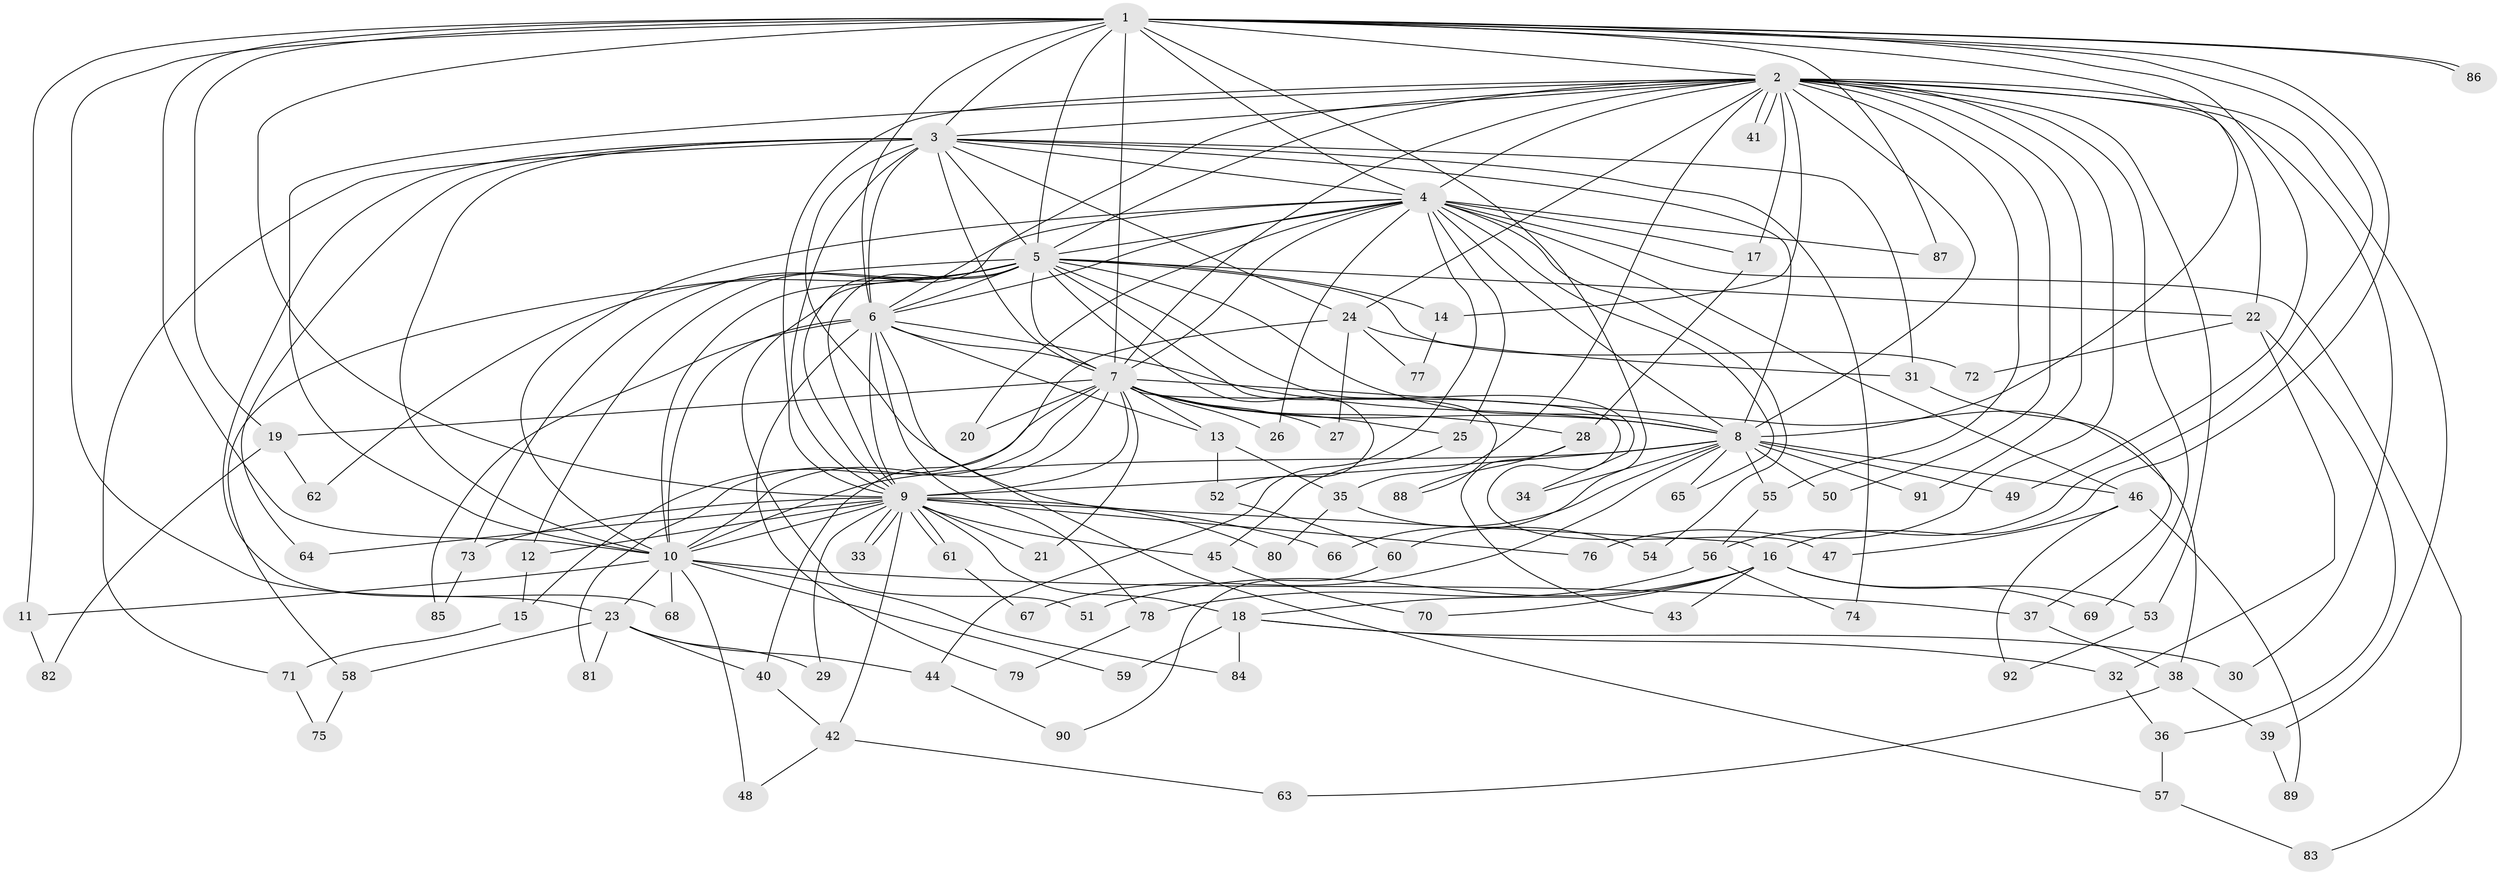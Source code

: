 // coarse degree distribution, {18: 0.028985507246376812, 20: 0.014492753623188406, 25: 0.028985507246376812, 19: 0.014492753623188406, 21: 0.014492753623188406, 15: 0.014492753623188406, 3: 0.17391304347826086, 5: 0.057971014492753624, 4: 0.07246376811594203, 7: 0.014492753623188406, 2: 0.5362318840579711, 8: 0.014492753623188406, 6: 0.014492753623188406}
// Generated by graph-tools (version 1.1) at 2025/23/03/03/25 07:23:46]
// undirected, 92 vertices, 209 edges
graph export_dot {
graph [start="1"]
  node [color=gray90,style=filled];
  1;
  2;
  3;
  4;
  5;
  6;
  7;
  8;
  9;
  10;
  11;
  12;
  13;
  14;
  15;
  16;
  17;
  18;
  19;
  20;
  21;
  22;
  23;
  24;
  25;
  26;
  27;
  28;
  29;
  30;
  31;
  32;
  33;
  34;
  35;
  36;
  37;
  38;
  39;
  40;
  41;
  42;
  43;
  44;
  45;
  46;
  47;
  48;
  49;
  50;
  51;
  52;
  53;
  54;
  55;
  56;
  57;
  58;
  59;
  60;
  61;
  62;
  63;
  64;
  65;
  66;
  67;
  68;
  69;
  70;
  71;
  72;
  73;
  74;
  75;
  76;
  77;
  78;
  79;
  80;
  81;
  82;
  83;
  84;
  85;
  86;
  87;
  88;
  89;
  90;
  91;
  92;
  1 -- 2;
  1 -- 3;
  1 -- 4;
  1 -- 5;
  1 -- 6;
  1 -- 7;
  1 -- 8;
  1 -- 9;
  1 -- 10;
  1 -- 11;
  1 -- 16;
  1 -- 19;
  1 -- 23;
  1 -- 49;
  1 -- 56;
  1 -- 60;
  1 -- 86;
  1 -- 86;
  1 -- 87;
  2 -- 3;
  2 -- 4;
  2 -- 5;
  2 -- 6;
  2 -- 7;
  2 -- 8;
  2 -- 9;
  2 -- 10;
  2 -- 14;
  2 -- 17;
  2 -- 22;
  2 -- 24;
  2 -- 30;
  2 -- 35;
  2 -- 39;
  2 -- 41;
  2 -- 41;
  2 -- 50;
  2 -- 53;
  2 -- 55;
  2 -- 69;
  2 -- 76;
  2 -- 91;
  3 -- 4;
  3 -- 5;
  3 -- 6;
  3 -- 7;
  3 -- 8;
  3 -- 9;
  3 -- 10;
  3 -- 24;
  3 -- 31;
  3 -- 64;
  3 -- 68;
  3 -- 71;
  3 -- 74;
  3 -- 80;
  4 -- 5;
  4 -- 6;
  4 -- 7;
  4 -- 8;
  4 -- 9;
  4 -- 10;
  4 -- 17;
  4 -- 20;
  4 -- 25;
  4 -- 26;
  4 -- 44;
  4 -- 46;
  4 -- 54;
  4 -- 65;
  4 -- 83;
  4 -- 87;
  5 -- 6;
  5 -- 7;
  5 -- 8;
  5 -- 9;
  5 -- 10;
  5 -- 12;
  5 -- 14;
  5 -- 22;
  5 -- 34;
  5 -- 51;
  5 -- 52;
  5 -- 58;
  5 -- 62;
  5 -- 72;
  5 -- 73;
  5 -- 88;
  6 -- 7;
  6 -- 8;
  6 -- 9;
  6 -- 10;
  6 -- 13;
  6 -- 57;
  6 -- 78;
  6 -- 79;
  6 -- 85;
  7 -- 8;
  7 -- 9;
  7 -- 10;
  7 -- 13;
  7 -- 15;
  7 -- 19;
  7 -- 20;
  7 -- 21;
  7 -- 25;
  7 -- 26;
  7 -- 27;
  7 -- 28;
  7 -- 38;
  7 -- 47;
  7 -- 81;
  8 -- 9;
  8 -- 10;
  8 -- 34;
  8 -- 46;
  8 -- 49;
  8 -- 50;
  8 -- 55;
  8 -- 65;
  8 -- 66;
  8 -- 67;
  8 -- 91;
  9 -- 10;
  9 -- 12;
  9 -- 16;
  9 -- 18;
  9 -- 21;
  9 -- 29;
  9 -- 33;
  9 -- 33;
  9 -- 42;
  9 -- 45;
  9 -- 61;
  9 -- 61;
  9 -- 64;
  9 -- 66;
  9 -- 73;
  9 -- 76;
  10 -- 11;
  10 -- 23;
  10 -- 37;
  10 -- 48;
  10 -- 59;
  10 -- 68;
  10 -- 84;
  11 -- 82;
  12 -- 15;
  13 -- 35;
  13 -- 52;
  14 -- 77;
  15 -- 71;
  16 -- 18;
  16 -- 43;
  16 -- 51;
  16 -- 53;
  16 -- 69;
  16 -- 70;
  17 -- 28;
  18 -- 30;
  18 -- 32;
  18 -- 59;
  18 -- 84;
  19 -- 62;
  19 -- 82;
  22 -- 32;
  22 -- 36;
  22 -- 72;
  23 -- 29;
  23 -- 40;
  23 -- 44;
  23 -- 58;
  23 -- 81;
  24 -- 27;
  24 -- 31;
  24 -- 40;
  24 -- 77;
  25 -- 45;
  28 -- 43;
  28 -- 88;
  31 -- 37;
  32 -- 36;
  35 -- 54;
  35 -- 80;
  36 -- 57;
  37 -- 38;
  38 -- 39;
  38 -- 63;
  39 -- 89;
  40 -- 42;
  42 -- 48;
  42 -- 63;
  44 -- 90;
  45 -- 70;
  46 -- 47;
  46 -- 89;
  46 -- 92;
  52 -- 60;
  53 -- 92;
  55 -- 56;
  56 -- 74;
  56 -- 78;
  57 -- 83;
  58 -- 75;
  60 -- 90;
  61 -- 67;
  71 -- 75;
  73 -- 85;
  78 -- 79;
}
